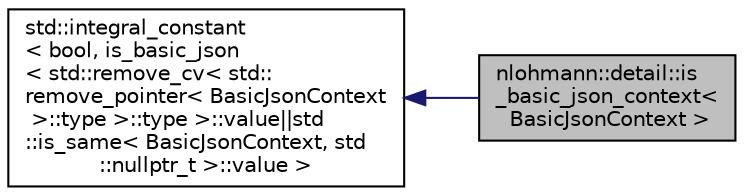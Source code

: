 digraph "nlohmann::detail::is_basic_json_context&lt; BasicJsonContext &gt;"
{
 // LATEX_PDF_SIZE
  edge [fontname="Helvetica",fontsize="10",labelfontname="Helvetica",labelfontsize="10"];
  node [fontname="Helvetica",fontsize="10",shape=record];
  rankdir="LR";
  Node1 [label="nlohmann::detail::is\l_basic_json_context\<\l BasicJsonContext \>",height=0.2,width=0.4,color="black", fillcolor="grey75", style="filled", fontcolor="black",tooltip=" "];
  Node2 -> Node1 [dir="back",color="midnightblue",fontsize="10",style="solid",fontname="Helvetica"];
  Node2 [label="std::integral_constant\l\< bool, is_basic_json\l\< std::remove_cv\< std::\lremove_pointer\< BasicJsonContext\l \>::type \>::type \>::value\|\|std\l::is_same\< BasicJsonContext, std\l::nullptr_t \>::value \>",height=0.2,width=0.4,color="black", fillcolor="white", style="filled",tooltip=" "];
}

